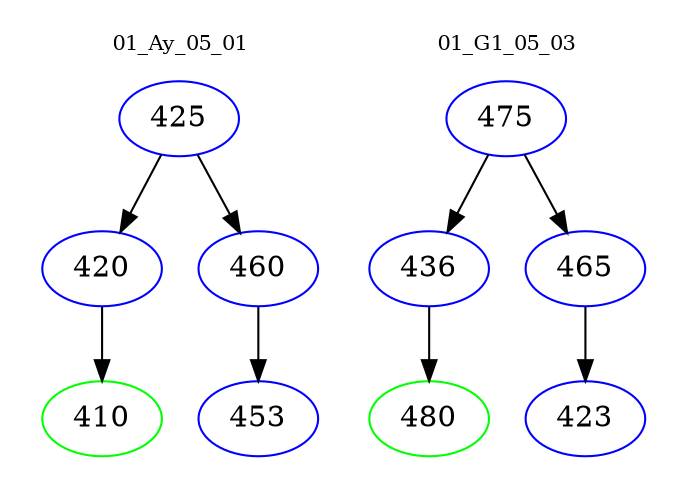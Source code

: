 digraph{
subgraph cluster_0 {
color = white
label = "01_Ay_05_01";
fontsize=10;
T0_425 [label="425", color="blue"]
T0_425 -> T0_420 [color="black"]
T0_420 [label="420", color="blue"]
T0_420 -> T0_410 [color="black"]
T0_410 [label="410", color="green"]
T0_425 -> T0_460 [color="black"]
T0_460 [label="460", color="blue"]
T0_460 -> T0_453 [color="black"]
T0_453 [label="453", color="blue"]
}
subgraph cluster_1 {
color = white
label = "01_G1_05_03";
fontsize=10;
T1_475 [label="475", color="blue"]
T1_475 -> T1_436 [color="black"]
T1_436 [label="436", color="blue"]
T1_436 -> T1_480 [color="black"]
T1_480 [label="480", color="green"]
T1_475 -> T1_465 [color="black"]
T1_465 [label="465", color="blue"]
T1_465 -> T1_423 [color="black"]
T1_423 [label="423", color="blue"]
}
}
